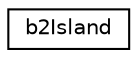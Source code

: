 digraph "Graphical Class Hierarchy"
{
  edge [fontname="Helvetica",fontsize="10",labelfontname="Helvetica",labelfontsize="10"];
  node [fontname="Helvetica",fontsize="10",shape=record];
  rankdir="LR";
  Node0 [label="b2Island",height=0.2,width=0.4,color="black", fillcolor="white", style="filled",URL="$classb2Island.html",tooltip="This is an internal class. "];
}
